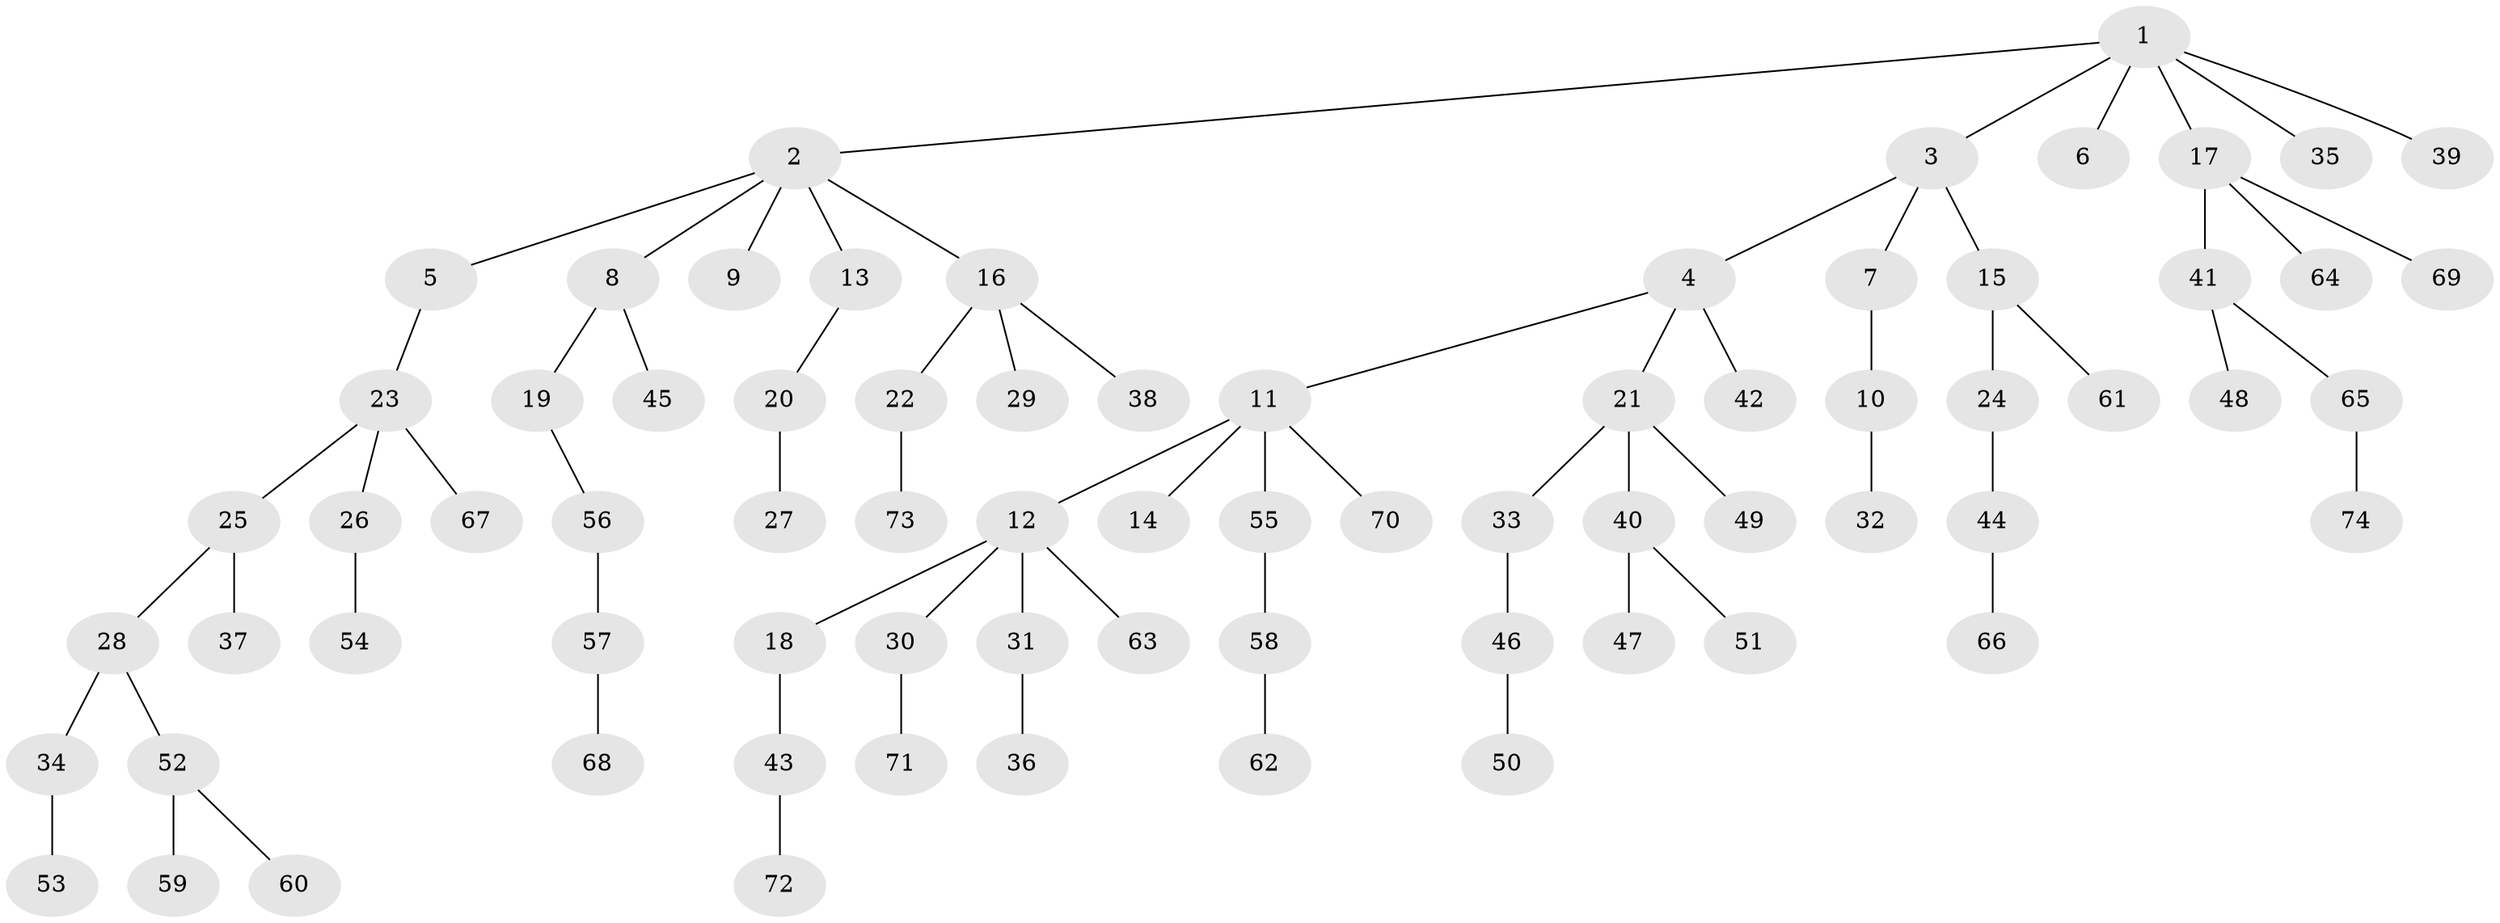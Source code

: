 // Generated by graph-tools (version 1.1) at 2025/02/03/09/25 03:02:26]
// undirected, 74 vertices, 73 edges
graph export_dot {
graph [start="1"]
  node [color=gray90,style=filled];
  1;
  2;
  3;
  4;
  5;
  6;
  7;
  8;
  9;
  10;
  11;
  12;
  13;
  14;
  15;
  16;
  17;
  18;
  19;
  20;
  21;
  22;
  23;
  24;
  25;
  26;
  27;
  28;
  29;
  30;
  31;
  32;
  33;
  34;
  35;
  36;
  37;
  38;
  39;
  40;
  41;
  42;
  43;
  44;
  45;
  46;
  47;
  48;
  49;
  50;
  51;
  52;
  53;
  54;
  55;
  56;
  57;
  58;
  59;
  60;
  61;
  62;
  63;
  64;
  65;
  66;
  67;
  68;
  69;
  70;
  71;
  72;
  73;
  74;
  1 -- 2;
  1 -- 3;
  1 -- 6;
  1 -- 17;
  1 -- 35;
  1 -- 39;
  2 -- 5;
  2 -- 8;
  2 -- 9;
  2 -- 13;
  2 -- 16;
  3 -- 4;
  3 -- 7;
  3 -- 15;
  4 -- 11;
  4 -- 21;
  4 -- 42;
  5 -- 23;
  7 -- 10;
  8 -- 19;
  8 -- 45;
  10 -- 32;
  11 -- 12;
  11 -- 14;
  11 -- 55;
  11 -- 70;
  12 -- 18;
  12 -- 30;
  12 -- 31;
  12 -- 63;
  13 -- 20;
  15 -- 24;
  15 -- 61;
  16 -- 22;
  16 -- 29;
  16 -- 38;
  17 -- 41;
  17 -- 64;
  17 -- 69;
  18 -- 43;
  19 -- 56;
  20 -- 27;
  21 -- 33;
  21 -- 40;
  21 -- 49;
  22 -- 73;
  23 -- 25;
  23 -- 26;
  23 -- 67;
  24 -- 44;
  25 -- 28;
  25 -- 37;
  26 -- 54;
  28 -- 34;
  28 -- 52;
  30 -- 71;
  31 -- 36;
  33 -- 46;
  34 -- 53;
  40 -- 47;
  40 -- 51;
  41 -- 48;
  41 -- 65;
  43 -- 72;
  44 -- 66;
  46 -- 50;
  52 -- 59;
  52 -- 60;
  55 -- 58;
  56 -- 57;
  57 -- 68;
  58 -- 62;
  65 -- 74;
}
